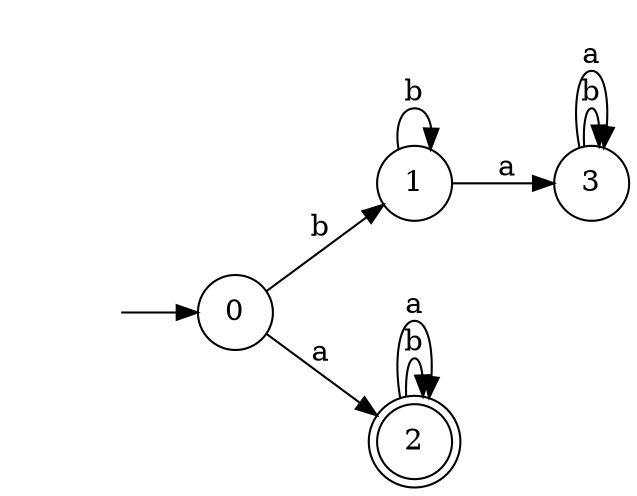digraph {
  rankdir=LR;
  0 [label="0", shape = circle];
  0 -> 1 [label="b"];
  0 -> 2 [label="a"];
  1 [label="1", shape = circle];
  1 -> 1 [label="b"];
  1 -> 3 [label="a"];
  2 [label="2", shape = doublecircle];
  2 -> 2 [label="b"];
  2 -> 2 [label="a"];
  3 [label="3", shape = circle];
  3 -> 3 [label="b"];
  3 -> 3 [label="a"];
  4 [label="", shape = plaintext];
  4 -> 0 [label=""];
}

